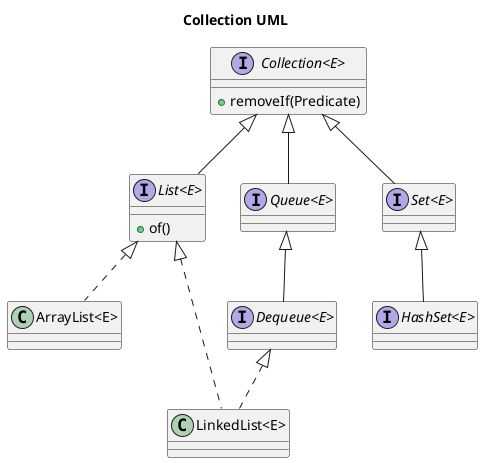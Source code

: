 @startuml

title Collection UML

' 親玉
interface "Collection<E>"{
    +removeIf(Predicate)
}

' 参謀
interface "List<E>" {
    +of()
}
interface "Queue<E>"
interface "Set<E>"

' 参謀見習い
interface "Dequeue<E>"
interface "HashSet<E>"

' 下っ端
class "ArrayList<E>"
class "LinkedList<E>"

' 関係図
"Collection<E>" <|-- "List<E>"
"Collection<E>" <|-- "Queue<E>"
"Collection<E>" <|-- "Set<E>"

"Queue<E>" <|-- "Dequeue<E>"
"Set<E>" <|-- "HashSet<E>"

"List<E>" <|.. "ArrayList<E>"
"List<E>" <|.. "LinkedList<E>"
"Dequeue<E>" <|.. "LinkedList<E>"

@enduml